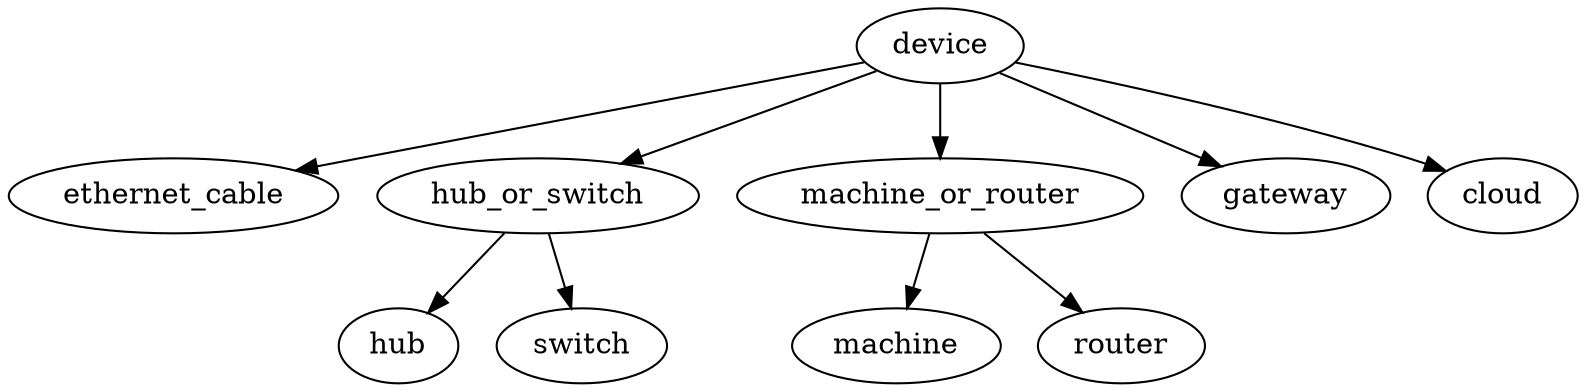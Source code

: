 digraph device_automaton {
               device
               device -> ethernet_cable
               device -> hub_or_switch
               device -> machine_or_router
               device -> gateway
               device -> cloud
               hub_or_switch -> hub
               hub_or_switch -> switch
               machine_or_router -> machine
               machine_or_router -> router
}
